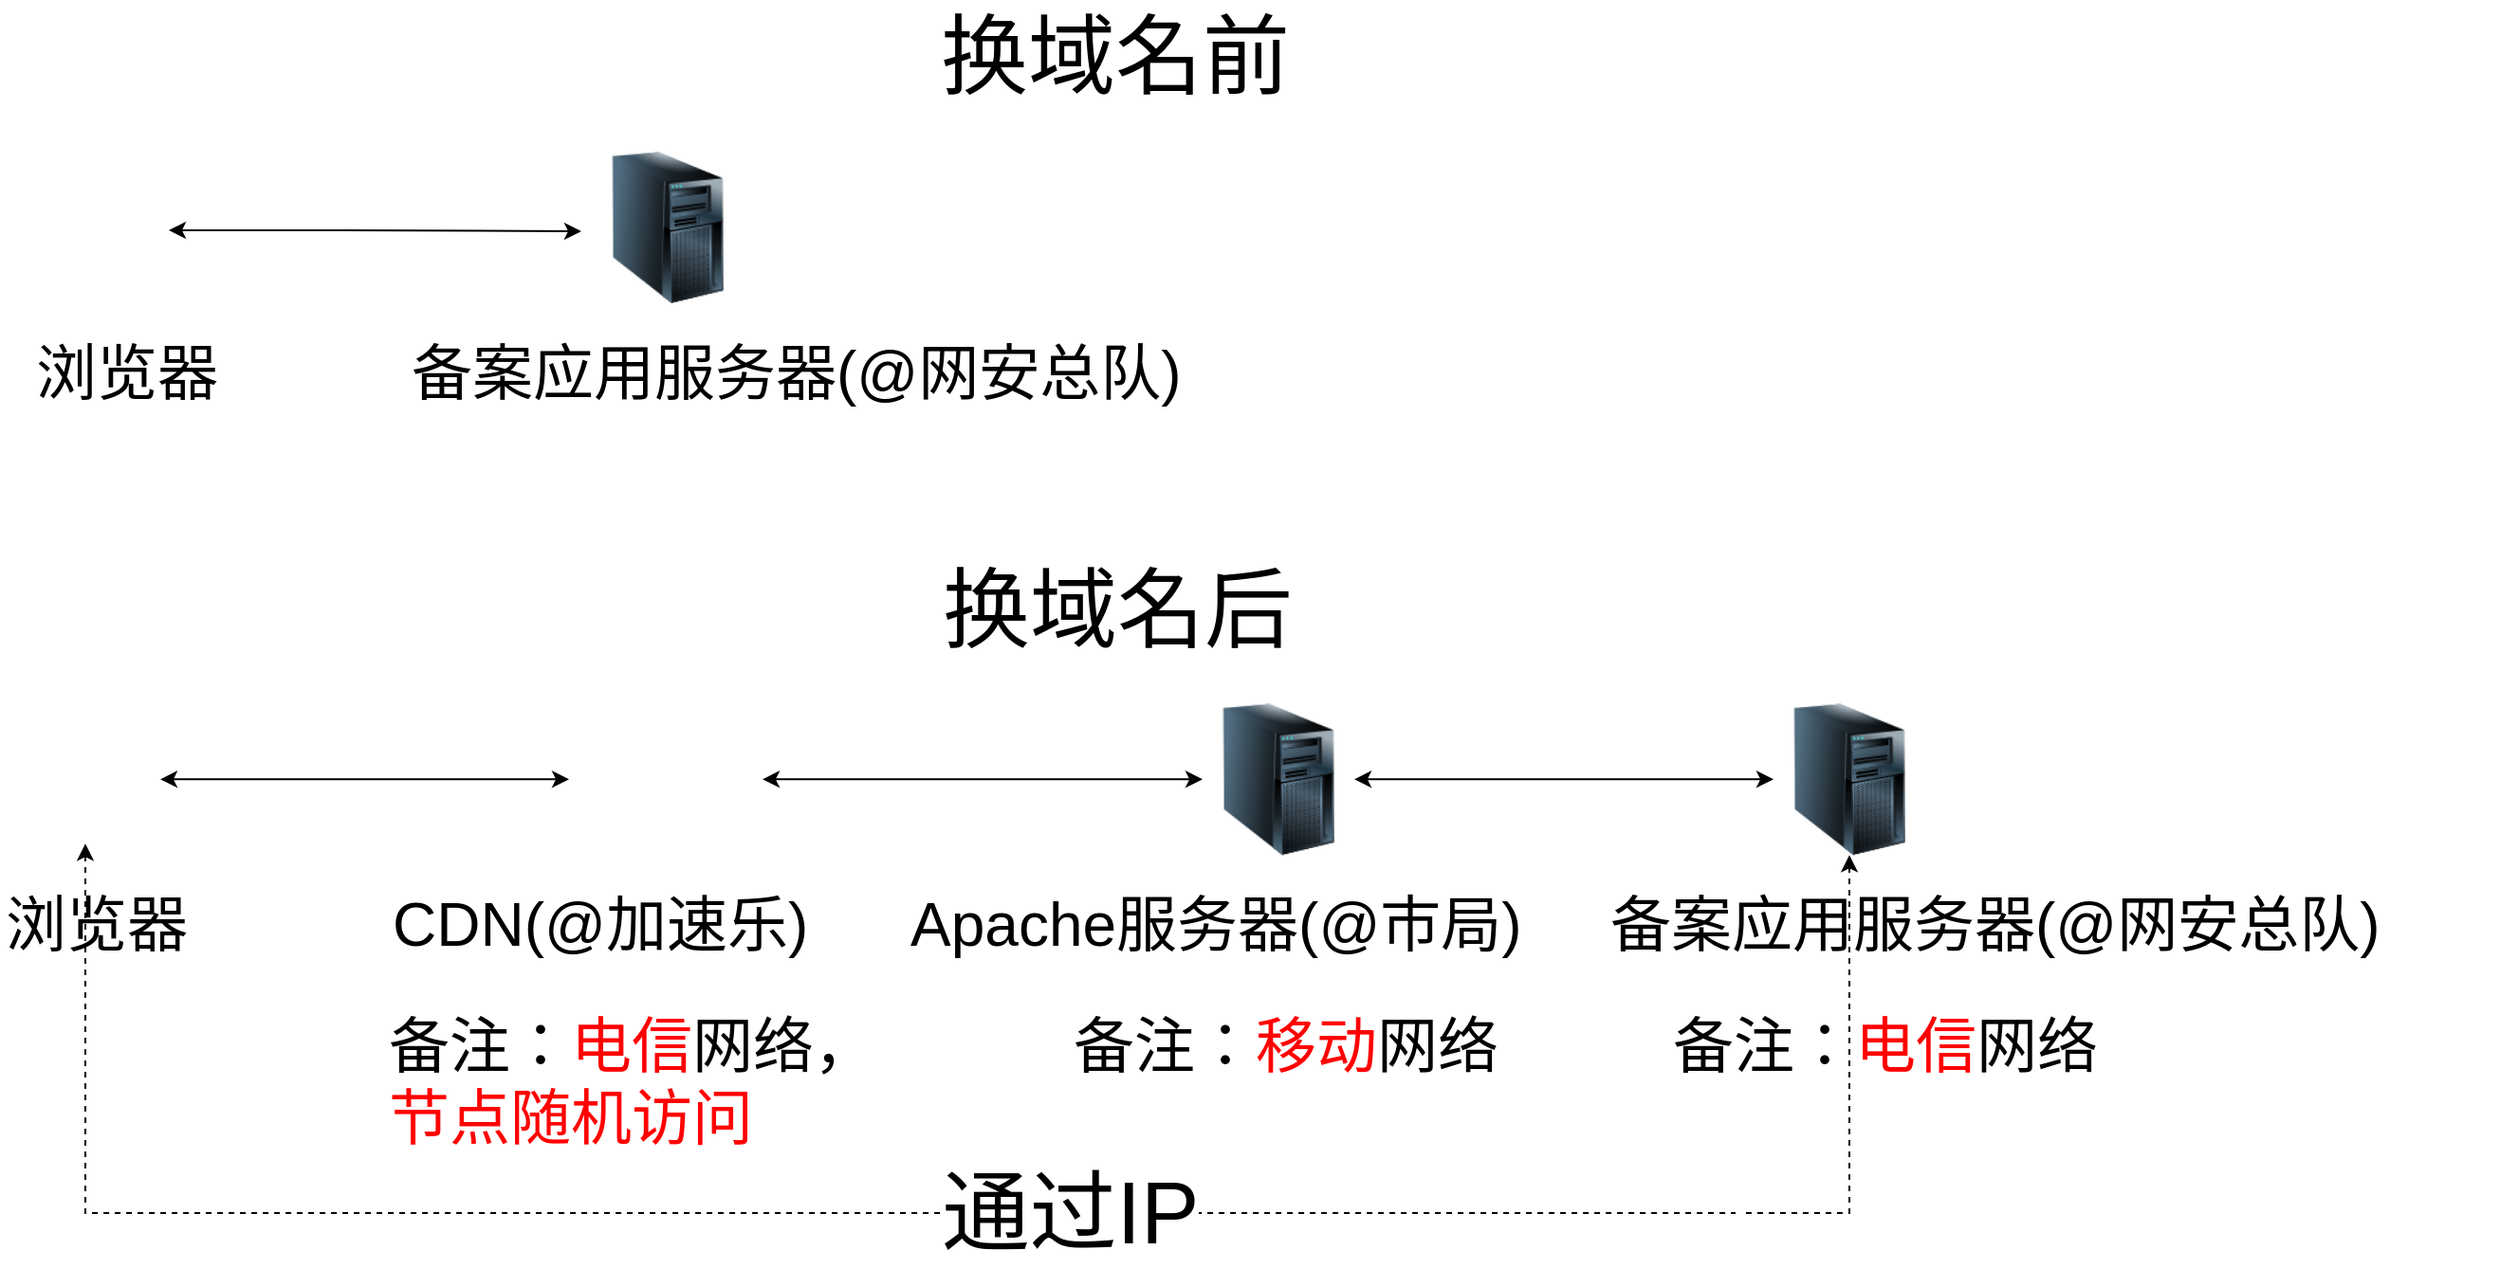 <mxfile version="11.1.2" type="github"><diagram id="Z19888QkI9rWmbt40K2t" name="第 1 页"><mxGraphModel dx="1422" dy="764" grid="1" gridSize="10" guides="1" tooltips="1" connect="1" arrows="1" fold="1" page="1" pageScale="1" pageWidth="3300" pageHeight="4681" math="0" shadow="0"><root><mxCell id="0"/><mxCell id="1" parent="0"/><mxCell id="TLFCebOHelCJvtNUy2Zd-23" value="" style="edgeStyle=orthogonalEdgeStyle;rounded=0;orthogonalLoop=1;jettySize=auto;html=1;startArrow=classic;startFill=1;entryX=0;entryY=0.5;entryDx=0;entryDy=0;" parent="1" source="TLFCebOHelCJvtNUy2Zd-24" target="TLFCebOHelCJvtNUy2Zd-26" edge="1"><mxGeometry relative="1" as="geometry"><mxPoint x="1000" y="1161" as="targetPoint"/><Array as="points"/></mxGeometry></mxCell><mxCell id="TLFCebOHelCJvtNUy2Zd-24" value="" style="image;html=1;labelBackgroundColor=#ffffff;image=img/lib/clip_art/computers/Server_Tower_128x128.png" parent="1" vertex="1"><mxGeometry x="719" y="1121.167" width="80" height="80" as="geometry"/></mxCell><mxCell id="TLFCebOHelCJvtNUy2Zd-25" value="Apache服务器(@市局)" style="text;html=1;resizable=0;points=[];autosize=1;align=left;verticalAlign=top;spacingTop=-4;fontSize=32;" parent="1" vertex="1"><mxGeometry x="562.5" y="1216.167" width="380" height="40" as="geometry"/></mxCell><mxCell id="NyqFFq5CX_KmjhJ-bJIv-16" value="" style="edgeStyle=elbowEdgeStyle;rounded=0;orthogonalLoop=1;jettySize=auto;html=1;startArrow=classic;startFill=1;fontSize=46;endArrow=none;endFill=0;dashed=1;" parent="1" source="TLFCebOHelCJvtNUy2Zd-26" edge="1"><mxGeometry relative="1" as="geometry"><mxPoint x="1005" y="1390" as="targetPoint"/><Array as="points"><mxPoint x="1060" y="1270"/></Array></mxGeometry></mxCell><mxCell id="TLFCebOHelCJvtNUy2Zd-26" value="" style="image;html=1;labelBackgroundColor=#ffffff;image=img/lib/clip_art/computers/Server_Tower_128x128.png" parent="1" vertex="1"><mxGeometry x="1020" y="1121.167" width="80" height="80" as="geometry"/></mxCell><mxCell id="TLFCebOHelCJvtNUy2Zd-27" value="备案应用服务器(@网安总队)" style="text;html=1;resizable=0;points=[];autosize=1;align=left;verticalAlign=top;spacingTop=-4;fontSize=32;" parent="1" vertex="1"><mxGeometry x="932" y="1216.167" width="470" height="40" as="geometry"/></mxCell><mxCell id="TLFCebOHelCJvtNUy2Zd-28" value="" style="edgeStyle=orthogonalEdgeStyle;rounded=0;orthogonalLoop=1;jettySize=auto;html=1;startArrow=classic;startFill=1;entryX=-0.069;entryY=0.525;entryDx=0;entryDy=0;entryPerimeter=0;" parent="1" target="TLFCebOHelCJvtNUy2Zd-31" edge="1"><mxGeometry relative="1" as="geometry"><mxPoint x="254" y="871.5" as="targetPoint"/><mxPoint x="174" y="871.5" as="sourcePoint"/><Array as="points"><mxPoint x="265.5" y="872"/></Array></mxGeometry></mxCell><mxCell id="TLFCebOHelCJvtNUy2Zd-31" value="" style="image;html=1;labelBackgroundColor=#ffffff;image=img/lib/clip_art/computers/Server_Tower_128x128.png" parent="1" vertex="1"><mxGeometry x="397" y="830" width="80" height="80" as="geometry"/></mxCell><mxCell id="TLFCebOHelCJvtNUy2Zd-32" value="备案应用服务器(@网安总队)" style="text;html=1;resizable=0;points=[];autosize=1;align=left;verticalAlign=top;spacingTop=-4;fontSize=32;" parent="1" vertex="1"><mxGeometry x="300" y="925" width="470" height="40" as="geometry"/></mxCell><mxCell id="TLFCebOHelCJvtNUy2Zd-35" value="换域名后" style="text;html=1;resizable=0;points=[];autosize=1;align=left;verticalAlign=top;spacingTop=-4;fontSize=46;" parent="1" vertex="1"><mxGeometry x="579.5" y="1041.667" width="60" height="20" as="geometry"/></mxCell><mxCell id="TLFCebOHelCJvtNUy2Zd-37" value="换域名前" style="text;html=1;resizable=0;points=[];autosize=1;align=left;verticalAlign=top;spacingTop=-4;fontSize=46;" parent="1" vertex="1"><mxGeometry x="579" y="750" width="140" height="40" as="geometry"/></mxCell><mxCell id="NyqFFq5CX_KmjhJ-bJIv-14" value="" style="edgeStyle=elbowEdgeStyle;rounded=0;orthogonalLoop=1;jettySize=auto;html=1;startArrow=classic;startFill=1;fontSize=46;endArrow=none;endFill=0;dashed=1;" parent="1" source="TLFCebOHelCJvtNUy2Zd-38" edge="1"><mxGeometry relative="1" as="geometry"><mxPoint x="1000" y="1390" as="targetPoint"/><Array as="points"><mxPoint x="130" y="1410"/><mxPoint x="1020" y="1390"/><mxPoint x="1050" y="1440"/></Array></mxGeometry></mxCell><mxCell id="NyqFFq5CX_KmjhJ-bJIv-17" value="通过IP" style="text;html=1;resizable=0;points=[];align=center;verticalAlign=middle;labelBackgroundColor=#ffffff;fontSize=46;" parent="NyqFFq5CX_KmjhJ-bJIv-14" vertex="1" connectable="0"><mxGeometry x="0.198" relative="1" as="geometry"><mxPoint x="76" as="offset"/></mxGeometry></mxCell><mxCell id="TLFCebOHelCJvtNUy2Zd-38" value="" style="shape=image;html=1;verticalAlign=top;verticalLabelPosition=bottom;labelBackgroundColor=#ffffff;imageAspect=0;aspect=fixed;image=https://cdn1.iconfinder.com/data/icons/smallicons-logotypes/32/chrome-128.png;fontSize=30;" parent="1" vertex="1"><mxGeometry x="101.5" y="1127.167" width="68" height="68" as="geometry"/></mxCell><mxCell id="TLFCebOHelCJvtNUy2Zd-39" value="" style="shape=image;html=1;verticalAlign=top;verticalLabelPosition=bottom;labelBackgroundColor=#ffffff;imageAspect=0;aspect=fixed;image=https://cdn1.iconfinder.com/data/icons/smallicons-logotypes/32/chrome-128.png;fontSize=30;" parent="1" vertex="1"><mxGeometry x="105" y="836" width="68" height="68" as="geometry"/></mxCell><mxCell id="TLFCebOHelCJvtNUy2Zd-40" value="浏览器" style="text;html=1;resizable=0;points=[];autosize=1;align=left;verticalAlign=top;spacingTop=-4;fontSize=32;" parent="1" vertex="1"><mxGeometry x="85.5" y="1216.167" width="50" height="20" as="geometry"/></mxCell><mxCell id="TLFCebOHelCJvtNUy2Zd-41" value="浏览器" style="text;html=1;resizable=0;points=[];autosize=1;align=left;verticalAlign=top;spacingTop=-4;fontSize=32;" parent="1" vertex="1"><mxGeometry x="101.5" y="925" width="50" height="20" as="geometry"/></mxCell><mxCell id="NyqFFq5CX_KmjhJ-bJIv-6" value="" style="edgeStyle=orthogonalEdgeStyle;rounded=0;orthogonalLoop=1;jettySize=auto;html=1;startArrow=classic;startFill=1;entryX=0;entryY=0.5;entryDx=0;entryDy=0;" parent="1" source="NyqFFq5CX_KmjhJ-bJIv-2" target="TLFCebOHelCJvtNUy2Zd-24" edge="1"><mxGeometry relative="1" as="geometry"><mxPoint x="659.5" y="1161.667" as="targetPoint"/></mxGeometry></mxCell><mxCell id="NyqFFq5CX_KmjhJ-bJIv-2" value="" style="shape=image;html=1;verticalAlign=top;verticalLabelPosition=bottom;labelBackgroundColor=#ffffff;imageAspect=0;aspect=fixed;image=https://cdn2.iconfinder.com/data/icons/freecns-cumulus/32/519840-52_Cloud_Sync-128.png" parent="1" vertex="1"><mxGeometry x="387" y="1111.167" width="100" height="100" as="geometry"/></mxCell><mxCell id="NyqFFq5CX_KmjhJ-bJIv-4" value="" style="edgeStyle=orthogonalEdgeStyle;rounded=0;orthogonalLoop=1;jettySize=auto;html=1;startArrow=classic;startFill=1;" parent="1" edge="1"><mxGeometry relative="1" as="geometry"><mxPoint x="385" y="1161.167" as="targetPoint"/><mxPoint x="169.5" y="1161.167" as="sourcePoint"/></mxGeometry></mxCell><mxCell id="NyqFFq5CX_KmjhJ-bJIv-7" value="CDN(@加速乐)" style="text;html=1;resizable=0;points=[];autosize=1;align=left;verticalAlign=top;spacingTop=-4;fontSize=32;" parent="1" vertex="1"><mxGeometry x="290" y="1216.167" width="260" height="40" as="geometry"/></mxCell><mxCell id="NyqFFq5CX_KmjhJ-bJIv-10" value="备注：&lt;font color=&quot;#ff0000&quot; style=&quot;font-size: 32px;&quot;&gt;电信&lt;/font&gt;网络，&lt;br style=&quot;font-size: 32px;&quot;&gt;&lt;font color=&quot;#ff0000&quot; style=&quot;font-size: 32px;&quot;&gt;节点随机访问&lt;/font&gt;" style="text;html=1;resizable=0;points=[];autosize=1;align=left;verticalAlign=top;spacingTop=-4;fontSize=32;" parent="1" vertex="1"><mxGeometry x="287.5" y="1280.167" width="300" height="90" as="geometry"/></mxCell><mxCell id="NyqFFq5CX_KmjhJ-bJIv-11" value="备注：&lt;font color=&quot;#ff0000&quot; style=&quot;font-size: 32px;&quot;&gt;移动&lt;/font&gt;网络" style="text;html=1;resizable=0;points=[];autosize=1;align=left;verticalAlign=top;spacingTop=-4;fontSize=32;" parent="1" vertex="1"><mxGeometry x="649" y="1280.167" width="270" height="40" as="geometry"/></mxCell><mxCell id="NyqFFq5CX_KmjhJ-bJIv-12" value="备注：&lt;font color=&quot;#ff0000&quot; style=&quot;font-size: 32px;&quot;&gt;电信&lt;/font&gt;网络" style="text;html=1;resizable=0;points=[];autosize=1;align=left;verticalAlign=top;spacingTop=-4;fontSize=32;" parent="1" vertex="1"><mxGeometry x="965" y="1280.167" width="270" height="40" as="geometry"/></mxCell></root></mxGraphModel></diagram><diagram id="c9UNxi9hdYo8-2e_-_vZ" name="第 2 页"><mxGraphModel dx="1422" dy="764" grid="1" gridSize="10" guides="1" tooltips="1" connect="1" arrows="1" fold="1" page="1" pageScale="1" pageWidth="3300" pageHeight="4681" math="0" shadow="0"><root><mxCell id="nhr07QeLT-tDpdJDn2-Y-0"/><mxCell id="nhr07QeLT-tDpdJDn2-Y-1" parent="nhr07QeLT-tDpdJDn2-Y-0"/><mxCell id="BypeA_zATjJ-_Gr6HMIh-0" value="" style="edgeStyle=orthogonalEdgeStyle;rounded=0;orthogonalLoop=1;jettySize=auto;html=1;startArrow=classic;startFill=1;entryX=0;entryY=0.5;entryDx=0;entryDy=0;" edge="1" parent="nhr07QeLT-tDpdJDn2-Y-1" source="BypeA_zATjJ-_Gr6HMIh-1" target="BypeA_zATjJ-_Gr6HMIh-4"><mxGeometry relative="1" as="geometry"><mxPoint x="1000" y="1161" as="targetPoint"/><Array as="points"/></mxGeometry></mxCell><mxCell id="BypeA_zATjJ-_Gr6HMIh-1" value="" style="image;html=1;labelBackgroundColor=#ffffff;image=img/lib/clip_art/computers/Server_Tower_128x128.png" vertex="1" parent="nhr07QeLT-tDpdJDn2-Y-1"><mxGeometry x="719" y="1121.167" width="80" height="80" as="geometry"/></mxCell><mxCell id="BypeA_zATjJ-_Gr6HMIh-2" value="Apache服务器(@市局)" style="text;html=1;resizable=0;points=[];autosize=1;align=left;verticalAlign=top;spacingTop=-4;fontSize=32;" vertex="1" parent="nhr07QeLT-tDpdJDn2-Y-1"><mxGeometry x="562.5" y="1216.167" width="380" height="40" as="geometry"/></mxCell><mxCell id="BypeA_zATjJ-_Gr6HMIh-3" value="" style="edgeStyle=elbowEdgeStyle;rounded=0;orthogonalLoop=1;jettySize=auto;html=1;startArrow=classic;startFill=1;fontSize=46;endArrow=none;endFill=0;dashed=1;" edge="1" parent="nhr07QeLT-tDpdJDn2-Y-1" source="BypeA_zATjJ-_Gr6HMIh-4"><mxGeometry relative="1" as="geometry"><mxPoint x="1005" y="1390" as="targetPoint"/><Array as="points"><mxPoint x="1060" y="1270"/></Array></mxGeometry></mxCell><mxCell id="BypeA_zATjJ-_Gr6HMIh-4" value="" style="image;html=1;labelBackgroundColor=#ffffff;image=img/lib/clip_art/computers/Server_Tower_128x128.png" vertex="1" parent="nhr07QeLT-tDpdJDn2-Y-1"><mxGeometry x="1020" y="1121.167" width="80" height="80" as="geometry"/></mxCell><mxCell id="BypeA_zATjJ-_Gr6HMIh-7" value="" style="shape=image;html=1;verticalAlign=top;verticalLabelPosition=bottom;labelBackgroundColor=#ffffff;imageAspect=0;aspect=fixed;image=https://cdn1.iconfinder.com/data/icons/smallicons-logotypes/32/chrome-128.png;fontSize=30;" vertex="1" parent="nhr07QeLT-tDpdJDn2-Y-1"><mxGeometry x="101.5" y="1127.167" width="68" height="68" as="geometry"/></mxCell><mxCell id="BypeA_zATjJ-_Gr6HMIh-8" value="浏览器" style="text;html=1;resizable=0;points=[];autosize=1;align=left;verticalAlign=top;spacingTop=-4;fontSize=32;" vertex="1" parent="nhr07QeLT-tDpdJDn2-Y-1"><mxGeometry x="85.5" y="1216.167" width="50" height="20" as="geometry"/></mxCell><mxCell id="BypeA_zATjJ-_Gr6HMIh-9" value="" style="edgeStyle=orthogonalEdgeStyle;rounded=0;orthogonalLoop=1;jettySize=auto;html=1;startArrow=classic;startFill=1;entryX=0;entryY=0.5;entryDx=0;entryDy=0;" edge="1" parent="nhr07QeLT-tDpdJDn2-Y-1" source="BypeA_zATjJ-_Gr6HMIh-10" target="BypeA_zATjJ-_Gr6HMIh-1"><mxGeometry relative="1" as="geometry"><mxPoint x="659.5" y="1161.667" as="targetPoint"/></mxGeometry></mxCell><mxCell id="BypeA_zATjJ-_Gr6HMIh-10" value="" style="shape=image;html=1;verticalAlign=top;verticalLabelPosition=bottom;labelBackgroundColor=#ffffff;imageAspect=0;aspect=fixed;image=https://cdn2.iconfinder.com/data/icons/freecns-cumulus/32/519840-52_Cloud_Sync-128.png" vertex="1" parent="nhr07QeLT-tDpdJDn2-Y-1"><mxGeometry x="387" y="1111.167" width="100" height="100" as="geometry"/></mxCell><mxCell id="BypeA_zATjJ-_Gr6HMIh-11" value="" style="edgeStyle=orthogonalEdgeStyle;rounded=0;orthogonalLoop=1;jettySize=auto;html=1;startArrow=classic;startFill=1;" edge="1" parent="nhr07QeLT-tDpdJDn2-Y-1"><mxGeometry relative="1" as="geometry"><mxPoint x="385" y="1161.167" as="targetPoint"/><mxPoint x="169.5" y="1161.167" as="sourcePoint"/></mxGeometry></mxCell><mxCell id="BypeA_zATjJ-_Gr6HMIh-12" value="CDN(@加速乐)" style="text;html=1;resizable=0;points=[];autosize=1;align=left;verticalAlign=top;spacingTop=-4;fontSize=32;" vertex="1" parent="nhr07QeLT-tDpdJDn2-Y-1"><mxGeometry x="290" y="1216.167" width="260" height="40" as="geometry"/></mxCell><mxCell id="N3T6hmb95LKLkUsz4bRU-0" value="备案应用服务器(@网安总队)" style="text;html=1;resizable=0;points=[];autosize=1;align=left;verticalAlign=top;spacingTop=-4;fontSize=32;" vertex="1" parent="nhr07QeLT-tDpdJDn2-Y-1"><mxGeometry x="932" y="1216.167" width="470" height="40" as="geometry"/></mxCell><mxCell id="N3T6hmb95LKLkUsz4bRU-1" value="" style="dashed=0;outlineConnect=0;html=1;align=center;labelPosition=center;verticalLabelPosition=bottom;verticalAlign=top;shape=mxgraph.webicons.html5;fillColor=#FFFFFF;gradientColor=#DFDEDE" vertex="1" parent="nhr07QeLT-tDpdJDn2-Y-1"><mxGeometry x="900" y="1340" width="102.4" height="102.4" as="geometry"/></mxCell><mxCell id="N3T6hmb95LKLkUsz4bRU-4" value="" style="edgeStyle=orthogonalEdgeStyle;rounded=0;orthogonalLoop=1;jettySize=auto;html=1;dashed=1;startArrow=classic;startFill=1;" edge="1" parent="nhr07QeLT-tDpdJDn2-Y-1" source="N3T6hmb95LKLkUsz4bRU-2" target="N3T6hmb95LKLkUsz4bRU-1"><mxGeometry relative="1" as="geometry"><mxPoint x="261.5" y="1391" as="targetPoint"/></mxGeometry></mxCell><mxCell id="N3T6hmb95LKLkUsz4bRU-2" value="" style="shape=image;html=1;verticalAlign=top;verticalLabelPosition=bottom;labelBackgroundColor=#ffffff;imageAspect=0;aspect=fixed;image=https://cdn0.iconfinder.com/data/icons/social-media-2092/100/social-58-128.png" vertex="1" parent="nhr07QeLT-tDpdJDn2-Y-1"><mxGeometry x="101.5" y="1351" width="80" height="80" as="geometry"/></mxCell><mxCell id="N3T6hmb95LKLkUsz4bRU-5" value="前端服务器" style="text;html=1;resizable=0;points=[];autosize=1;align=left;verticalAlign=top;spacingTop=-4;fontSize=32;" vertex="1" parent="nhr07QeLT-tDpdJDn2-Y-1"><mxGeometry x="861" y="1470.167" width="180" height="40" as="geometry"/></mxCell><mxCell id="N3T6hmb95LKLkUsz4bRU-6" value="微信公众号" style="text;html=1;resizable=0;points=[];autosize=1;align=left;verticalAlign=top;spacingTop=-4;fontSize=32;" vertex="1" parent="nhr07QeLT-tDpdJDn2-Y-1"><mxGeometry x="60" y="1480.167" width="180" height="40" as="geometry"/></mxCell><mxCell id="N3T6hmb95LKLkUsz4bRU-7" value="通过域名访问&lt;a href=&quot;https://wa.police.sh.cn/&quot; target=&quot;_blank&quot; style=&quot;margin: 10px 0px 0px; padding: 0px; list-style: none; cursor: pointer; font-size: 22px; text-indent: 25px; white-space: normal; background-color: rgb(238, 238, 238);&quot;&gt;https://wa.police.sh.cn/&lt;/a&gt;" style="text;html=1;resizable=0;points=[];autosize=1;align=left;verticalAlign=top;spacingTop=-4;fontSize=22;fontColor=#000000;" vertex="1" parent="nhr07QeLT-tDpdJDn2-Y-1"><mxGeometry x="410" y="1331.167" width="410" height="40" as="geometry"/></mxCell></root></mxGraphModel></diagram></mxfile>